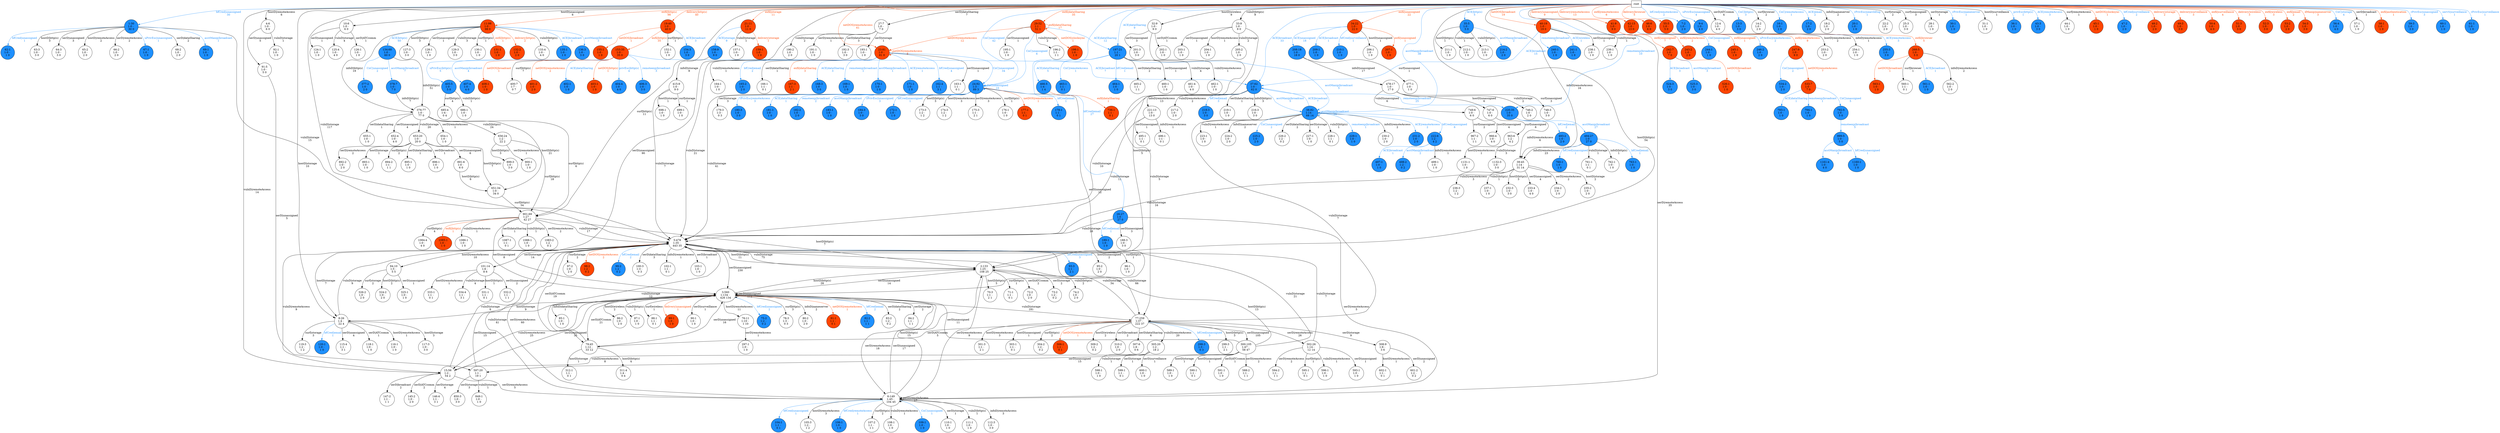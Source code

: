 digraph {
	0 [label="root" shape=box];
	1 [fillcolor=dodgerblue,style=filled,label="1:30
1:0 - 
30 0"];
	2 [fillcolor=white,style=filled,label="2:133
1:25 - 
108 25"];
	3 [fillcolor=white,style=filled,label="3:560
1:134 - 
426 134"];
	4 [fillcolor=white,style=filled,label="4:6
1:0 - 
6 0"];
	5 [fillcolor=white,style=filled,label="5:478
1:35 - 
443 35"];
	6 [fillcolor=white,style=filled,label="6:149
1:45 - 
104 45"];
	8 [fillcolor=white,style=filled,label="8:26
1:4 - 
22 4"];
	10 [fillcolor=white,style=filled,label="10:6
1:0 - 
6 0"];
	11 [fillcolor=orangered,style=filled,label="11:98
1:0 - 
98 0"];
	15 [fillcolor=white,style=filled,label="15:56
1:2 - 
54 2"];
	19 [fillcolor=orangered,style=filled,label="19:40
1:0 - 
40 0"];
	21 [fillcolor=orangered,style=filled,label="21:11
1:0 - 
11 0"];
	23 [fillcolor=orangered,style=filled,label="23:81
1:0 - 
81 0"];
	24 [fillcolor=dodgerblue,style=filled,label="24:92
1:3 - 
89 3"];
	26 [fillcolor=dodgerblue,style=filled,label="26:27
1:0 - 
27 0"];
	27 [fillcolor=white,style=filled,label="27:7
1:0 - 
7 0"];
	29 [fillcolor=orangered,style=filled,label="29:52
1:1 - 
51 1"];
	32 [fillcolor=white,style=filled,label="32:9
1:0 - 
9 0"];
	33 [fillcolor=white,style=filled,label="33:9
1:0 - 
9 0"];
	34 [fillcolor=orangered,style=filled,label="34:22
1:0 - 
22 0"];
	35 [fillcolor=dodgerblue,style=filled,label="35:5
1:0 - 
5 0"];
	37 [fillcolor=dodgerblue,style=filled,label="37:62
1:0 - 
62 0"];
	38 [fillcolor=dodgerblue,style=filled,label="38:82
1:14 - 
68 14"];
	39 [fillcolor=white,style=filled,label="39:45
1:14 - 
31 14"];
	40 [fillcolor=orangered,style=filled,label="40:19
1:0 - 
19 0"];
	41 [fillcolor=orangered,style=filled,label="41:9
1:0 - 
9 0"];
	42 [fillcolor=orangered,style=filled,label="42:13
1:0 - 
13 0"];
	46 [fillcolor=orangered,style=filled,label="46:6
1:0 - 
6 0"];
	55 [fillcolor=orangered,style=filled,label="55:5
1:0 - 
5 0"];
	76 [fillcolor=white,style=filled,label="76:11
1:10 - 
1 10"];
	77 [fillcolor=white,style=filled,label="77:259
1:37 - 
222 37"];
	79 [fillcolor=white,style=filled,label="79:45
1:12 - 
33 12"];
	91 [fillcolor=white,style=filled,label="91:5
1:0 - 
5 0"];
	94 [fillcolor=white,style=filled,label="94:10
1:5 - 
5 5"];
	101 [fillcolor=white,style=filled,label="101:14
1:6 - 
8 6"];
	134 [fillcolor=dodgerblue,style=filled,label="134:60
1:0 - 
60 0"];
	153 [fillcolor=orangered,style=filled,label="153:35
1:0 - 
35 0"];
	158 [fillcolor=dodgerblue,style=filled,label="158:9
1:0 - 
9 0"];
	197 [fillcolor=dodgerblue,style=filled,label="197:21
1:1 - 
20 1"];
	208 [fillcolor=dodgerblue,style=filled,label="208:18
1:0 - 
18 0"];
	220 [fillcolor=dodgerblue,style=filled,label="220:35
1:0 - 
35 0"];
	221 [fillcolor=white,style=filled,label="221:13
1:0 - 
13 0"];
	222 [fillcolor=dodgerblue,style=filled,label="222:6
1:2 - 
4 2"];
	242 [fillcolor=orangered,style=filled,label="242:7
1:0 - 
7 0"];
	247 [fillcolor=orangered,style=filled,label="247:9
1:0 - 
9 0"];
	268 [fillcolor=orangered,style=filled,label="268:5
1:0 - 
5 0"];
	300 [fillcolor=white,style=filled,label="300:105
1:47 - 
58 47"];
	302 [fillcolor=white,style=filled,label="302:26
1:14 - 
12 14"];
	305 [fillcolor=white,style=filled,label="305:20
1:2 - 
18 2"];
	307 [fillcolor=white,style=filled,label="307:6
1:6 - 
0 6"];
	308 [fillcolor=white,style=filled,label="308:9
1:6 - 
3 6"];
	376 [fillcolor=white,style=filled,label="376:77
1:0 - 
77 0"];
	378 [fillcolor=dodgerblue,style=filled,label="378:7
1:0 - 
7 0"];
	400 [fillcolor=white,style=filled,label="400:7
1:7 - 
0 7"];
	405 [fillcolor=dodgerblue,style=filled,label="405:5
1:0 - 
5 0"];
	415 [fillcolor=white,style=filled,label="415:9
1:0 - 
9 0"];
	466 [fillcolor=dodgerblue,style=filled,label="466:5
1:4 - 
1 4"];
	478 [fillcolor=white,style=filled,label="478:17
1:0 - 
17 0"];
	494 [fillcolor=dodgerblue,style=filled,label="494:27
1:0 - 
27 0"];
	533 [fillcolor=orangered,style=filled,label="533:7
1:0 - 
7 0"];
	597 [fillcolor=white,style=filled,label="597:20
1:1 - 
19 1"];
	651 [fillcolor=white,style=filled,label="651:34
1:0 - 
34 0"];
	653 [fillcolor=white,style=filled,label="653:20
1:0 - 
20 0"];
	656 [fillcolor=white,style=filled,label="656:24
1:2 - 
22 2"];
	747 [fillcolor=white,style=filled,label="747:6
1:0 - 
6 0"];
	749 [fillcolor=white,style=filled,label="749:6
1:0 - 
6 0"];
	792 [fillcolor=dodgerblue,style=filled,label="792:5
1:0 - 
5 0"];
	891 [fillcolor=white,style=filled,label="891:6
1:0 - 
6 0"];
	901 [fillcolor=white,style=filled,label="901:69
1:27 - 
42 27"];
	963 [fillcolor=white,style=filled,label="963:6
1:2 - 
4 2"];
	999 [fillcolor=dodgerblue,style=filled,label="999:5
1:0 - 
5 0"];
	7 [fillcolor=dodgerblue,style=filled,label="7:2
1:0 - 
2 0"];
	9 [fillcolor=dodgerblue,style=filled,label="9:4
1:0 - 
4 0"];
	12 [fillcolor=white,style=filled,label="12:4
1:0 - 
4 0"];
	13 [fillcolor=dodgerblue,style=filled,label="13:3
1:0 - 
3 0"];
	14 [fillcolor=white,style=filled,label="14:2
1:0 - 
2 0"];
	16 [fillcolor=dodgerblue,style=filled,label="16:1
1:0 - 
1 0"];
	17 [fillcolor=dodgerblue,style=filled,label="17:2
1:0 - 
2 0"];
	18 [fillcolor=white,style=filled,label="18:2
1:0 - 
2 0"];
	20 [fillcolor=dodgerblue,style=filled,label="20:1
1:0 - 
1 0"];
	22 [fillcolor=white,style=filled,label="22:2
1:0 - 
2 0"];
	25 [fillcolor=white,style=filled,label="25:3
1:0 - 
3 0"];
	28 [fillcolor=white,style=filled,label="28:1
1:0 - 
1 0"];
	30 [fillcolor=dodgerblue,style=filled,label="30:1
1:0 - 
1 0"];
	31 [fillcolor=white,style=filled,label="31:1
1:0 - 
1 0"];
	36 [fillcolor=dodgerblue,style=filled,label="36:1
1:0 - 
1 0"];
	43 [fillcolor=dodgerblue,style=filled,label="43:3
1:0 - 
3 0"];
	44 [fillcolor=white,style=filled,label="44:1
1:0 - 
1 0"];
	45 [fillcolor=orangered,style=filled,label="45:1
1:0 - 
1 0"];
	47 [fillcolor=dodgerblue,style=filled,label="47:2
1:0 - 
2 0"];
	48 [fillcolor=orangered,style=filled,label="48:2
1:0 - 
2 0"];
	49 [fillcolor=orangered,style=filled,label="49:3
1:0 - 
3 0"];
	50 [fillcolor=orangered,style=filled,label="50:4
1:0 - 
4 0"];
	51 [fillcolor=orangered,style=filled,label="51:3
1:0 - 
3 0"];
	52 [fillcolor=orangered,style=filled,label="52:3
1:0 - 
3 0"];
	53 [fillcolor=orangered,style=filled,label="53:2
1:0 - 
2 0"];
	54 [fillcolor=orangered,style=filled,label="54:3
1:0 - 
3 0"];
	56 [fillcolor=dodgerblue,style=filled,label="56:4
1:0 - 
4 0"];
	57 [fillcolor=white,style=filled,label="57:1
1:0 - 
1 0"];
	58 [fillcolor=orangered,style=filled,label="58:1
1:0 - 
1 0"];
	59 [fillcolor=dodgerblue,style=filled,label="59:3
1:0 - 
3 0"];
	60 [fillcolor=dodgerblue,style=filled,label="60:1
1:0 - 
1 0"];
	61 [fillcolor=dodgerblue,style=filled,label="61:1
1:0 - 
1 0"];
	62 [fillcolor=dodgerblue,style=filled,label="62:1
1:0 - 
1 0"];
	63 [fillcolor=white,style=filled,label="63:3
1:0 - 
3 0"];
	64 [fillcolor=white,style=filled,label="64:3
1:0 - 
3 0"];
	65 [fillcolor=white,style=filled,label="65:2
1:0 - 
2 0"];
	66 [fillcolor=white,style=filled,label="66:2
1:0 - 
2 0"];
	67 [fillcolor=dodgerblue,style=filled,label="67:1
1:0 - 
1 0"];
	68 [fillcolor=white,style=filled,label="68:2
1:0 - 
2 0"];
	69 [fillcolor=dodgerblue,style=filled,label="69:1
1:0 - 
1 0"];
	70 [fillcolor=white,style=filled,label="70:3
1:1 - 
2 1"];
	71 [fillcolor=white,style=filled,label="71:1
1:1 - 
0 1"];
	72 [fillcolor=white,style=filled,label="72:2
1:0 - 
2 0"];
	73 [fillcolor=white,style=filled,label="73:2
1:2 - 
0 2"];
	74 [fillcolor=white,style=filled,label="74:2
1:0 - 
2 0"];
	75 [fillcolor=dodgerblue,style=filled,label="75:2
1:2 - 
0 2"];
	78 [fillcolor=white,style=filled,label="78:3
1:3 - 
0 3"];
	80 [fillcolor=white,style=filled,label="80:2
1:0 - 
2 0"];
	81 [fillcolor=orangered,style=filled,label="81:1
1:1 - 
0 1"];
	82 [fillcolor=dodgerblue,style=filled,label="82:2
1:1 - 
1 1"];
	83 [fillcolor=white,style=filled,label="83:2
1:2 - 
0 2"];
	84 [fillcolor=white,style=filled,label="84:2
1:1 - 
1 1"];
	85 [fillcolor=white,style=filled,label="85:1
1:0 - 
1 0"];
	86 [fillcolor=white,style=filled,label="86:2
1:0 - 
2 0"];
	87 [fillcolor=white,style=filled,label="87:1
1:0 - 
1 0"];
	88 [fillcolor=white,style=filled,label="88:1
1:1 - 
0 1"];
	89 [fillcolor=orangered,style=filled,label="89:1
1:0 - 
1 0"];
	90 [fillcolor=white,style=filled,label="90:1
1:0 - 
1 0"];
	92 [fillcolor=white,style=filled,label="92:1
1:0 - 
1 0"];
	93 [fillcolor=dodgerblue,style=filled,label="93:3
1:1 - 
2 1"];
	95 [fillcolor=white,style=filled,label="95:2
1:0 - 
2 0"];
	96 [fillcolor=white,style=filled,label="96:1
1:0 - 
1 0"];
	97 [fillcolor=white,style=filled,label="97:2
1:0 - 
2 0"];
	98 [fillcolor=orangered,style=filled,label="98:2
1:2 - 
0 2"];
	99 [fillcolor=dodgerblue,style=filled,label="99:2
1:2 - 
0 2"];
	100 [fillcolor=white,style=filled,label="100:3
1:3 - 
0 3"];
	102 [fillcolor=white,style=filled,label="102:1
1:1 - 
0 1"];
	103 [fillcolor=white,style=filled,label="103:1
1:0 - 
1 0"];
	104 [fillcolor=dodgerblue,style=filled,label="104:1
1:1 - 
0 1"];
	105 [fillcolor=white,style=filled,label="105:3
1:2 - 
1 2"];
	106 [fillcolor=dodgerblue,style=filled,label="106:1
1:0 - 
1 0"];
	107 [fillcolor=white,style=filled,label="107:2
1:1 - 
1 1"];
	108 [fillcolor=white,style=filled,label="108:1
1:0 - 
1 0"];
	109 [fillcolor=dodgerblue,style=filled,label="109:1
1:0 - 
1 0"];
	110 [fillcolor=white,style=filled,label="110:1
1:0 - 
1 0"];
	111 [fillcolor=white,style=filled,label="111:1
1:0 - 
1 0"];
	112 [fillcolor=white,style=filled,label="112:3
1:0 - 
3 0"];
	115 [fillcolor=white,style=filled,label="115:4
1:1 - 
3 1"];
	116 [fillcolor=white,style=filled,label="116:1
1:0 - 
1 0"];
	117 [fillcolor=white,style=filled,label="117:3
1:0 - 
3 0"];
	118 [fillcolor=white,style=filled,label="118:1
1:0 - 
1 0"];
	119 [fillcolor=white,style=filled,label="119:3
1:2 - 
1 2"];
	120 [fillcolor=dodgerblue,style=filled,label="120:1
1:0 - 
1 0"];
	124 [fillcolor=white,style=filled,label="124:1
1:0 - 
1 0"];
	125 [fillcolor=white,style=filled,label="125:4
1:0 - 
4 0"];
	126 [fillcolor=white,style=filled,label="126:1
1:0 - 
1 0"];
	127 [fillcolor=white,style=filled,label="127:3
1:0 - 
3 0"];
	128 [fillcolor=white,style=filled,label="128:1
1:0 - 
1 0"];
	129 [fillcolor=white,style=filled,label="129:3
1:0 - 
3 0"];
	130 [fillcolor=white,style=filled,label="130:1
1:0 - 
1 0"];
	131 [fillcolor=orangered,style=filled,label="131:1
1:0 - 
1 0"];
	132 [fillcolor=orangered,style=filled,label="132:2
1:0 - 
2 0"];
	133 [fillcolor=white,style=filled,label="133:4
1:0 - 
4 0"];
	135 [fillcolor=dodgerblue,style=filled,label="135:1
1:0 - 
1 0"];
	136 [fillcolor=dodgerblue,style=filled,label="136:3
1:0 - 
3 0"];
	145 [fillcolor=white,style=filled,label="145:2
1:0 - 
2 0"];
	146 [fillcolor=white,style=filled,label="146:4
1:1 - 
3 1"];
	147 [fillcolor=white,style=filled,label="147:2
1:1 - 
1 1"];
	152 [fillcolor=white,style=filled,label="152:1
1:0 - 
1 0"];
	154 [fillcolor=dodgerblue,style=filled,label="154:3
1:0 - 
3 0"];
	155 [fillcolor=orangered,style=filled,label="155:1
1:0 - 
1 0"];
	157 [fillcolor=white,style=filled,label="157:1
1:0 - 
1 0"];
	159 [fillcolor=orangered,style=filled,label="159:1
1:0 - 
1 0"];
	162 [fillcolor=dodgerblue,style=filled,label="162:4
1:1 - 
3 1"];
	163 [fillcolor=white,style=filled,label="163:1
1:1 - 
0 1"];
	164 [fillcolor=white,style=filled,label="164:1
1:0 - 
1 0"];
	165 [fillcolor=dodgerblue,style=filled,label="165:2
1:0 - 
2 0"];
	166 [fillcolor=white,style=filled,label="166:1
1:1 - 
0 1"];
	167 [fillcolor=orangered,style=filled,label="167:3
1:1 - 
2 1"];
	168 [fillcolor=dodgerblue,style=filled,label="168:3
1:0 - 
3 0"];
	169 [fillcolor=dodgerblue,style=filled,label="169:1
1:0 - 
1 0"];
	170 [fillcolor=dodgerblue,style=filled,label="170:1
1:0 - 
1 0"];
	171 [fillcolor=dodgerblue,style=filled,label="171:1
1:0 - 
1 0"];
	172 [fillcolor=dodgerblue,style=filled,label="172:1
1:0 - 
1 0"];
	173 [fillcolor=white,style=filled,label="173:3
1:2 - 
1 2"];
	174 [fillcolor=white,style=filled,label="174:3
1:2 - 
1 2"];
	175 [fillcolor=white,style=filled,label="175:3
1:1 - 
2 1"];
	176 [fillcolor=white,style=filled,label="176:1
1:0 - 
1 0"];
	177 [fillcolor=orangered,style=filled,label="177:1
1:1 - 
0 1"];
	178 [fillcolor=dodgerblue,style=filled,label="178:1
1:1 - 
0 1"];
	179 [fillcolor=white,style=filled,label="179:3
1:3 - 
0 3"];
	180 [fillcolor=dodgerblue,style=filled,label="180:3
1:0 - 
3 0"];
	181 [fillcolor=dodgerblue,style=filled,label="181:1
1:0 - 
1 0"];
	182 [fillcolor=dodgerblue,style=filled,label="182:2
1:0 - 
2 0"];
	183 [fillcolor=dodgerblue,style=filled,label="183:1
1:0 - 
1 0"];
	184 [fillcolor=dodgerblue,style=filled,label="184:3
1:0 - 
3 0"];
	188 [fillcolor=white,style=filled,label="188:3
1:0 - 
3 0"];
	189 [fillcolor=dodgerblue,style=filled,label="189:1
1:0 - 
1 0"];
	190 [fillcolor=white,style=filled,label="190:2
1:0 - 
2 0"];
	191 [fillcolor=white,style=filled,label="191:1
1:0 - 
1 0"];
	192 [fillcolor=white,style=filled,label="192:3
1:0 - 
3 0"];
	193 [fillcolor=white,style=filled,label="193:1
1:0 - 
1 0"];
	195 [fillcolor=white,style=filled,label="195:1
1:0 - 
1 0"];
	196 [fillcolor=white,style=filled,label="196:2
1:1 - 
1 1"];
	198 [fillcolor=orangered,style=filled,label="198:1
1:0 - 
1 0"];
	201 [fillcolor=white,style=filled,label="201:3
1:0 - 
3 0"];
	202 [fillcolor=white,style=filled,label="202:1
1:0 - 
1 0"];
	203 [fillcolor=white,style=filled,label="203:1
1:0 - 
1 0"];
	204 [fillcolor=white,style=filled,label="204:1
1:0 - 
1 0"];
	205 [fillcolor=white,style=filled,label="205:2
1:0 - 
2 0"];
	206 [fillcolor=white,style=filled,label="206:1
1:0 - 
1 0"];
	207 [fillcolor=orangered,style=filled,label="207:1
1:0 - 
1 0"];
	209 [fillcolor=dodgerblue,style=filled,label="209:1
1:0 - 
1 0"];
	210 [fillcolor=dodgerblue,style=filled,label="210:1
1:0 - 
1 0"];
	211 [fillcolor=white,style=filled,label="211:1
1:0 - 
1 0"];
	212 [fillcolor=white,style=filled,label="212:1
1:0 - 
1 0"];
	213 [fillcolor=white,style=filled,label="213:1
1:0 - 
1 0"];
	214 [fillcolor=dodgerblue,style=filled,label="214:2
1:0 - 
2 0"];
	216 [fillcolor=white,style=filled,label="216:3
1:0 - 
3 0"];
	217 [fillcolor=white,style=filled,label="217:2
1:0 - 
2 0"];
	218 [fillcolor=dodgerblue,style=filled,label="218:3
1:0 - 
3 0"];
	219 [fillcolor=white,style=filled,label="219:1
1:0 - 
1 0"];
	223 [fillcolor=white,style=filled,label="223:1
1:0 - 
1 0"];
	224 [fillcolor=white,style=filled,label="224:2
1:0 - 
2 0"];
	225 [fillcolor=dodgerblue,style=filled,label="225:2
1:0 - 
2 0"];
	226 [fillcolor=white,style=filled,label="226:2
1:2 - 
0 2"];
	227 [fillcolor=white,style=filled,label="227:1
1:0 - 
1 0"];
	228 [fillcolor=white,style=filled,label="228:1
1:1 - 
0 1"];
	229 [fillcolor=dodgerblue,style=filled,label="229:1
1:0 - 
1 0"];
	230 [fillcolor=white,style=filled,label="230:2
1:0 - 
2 0"];
	231 [fillcolor=dodgerblue,style=filled,label="231:2
1:0 - 
2 0"];
	232 [fillcolor=white,style=filled,label="232:3
1:0 - 
3 0"];
	233 [fillcolor=white,style=filled,label="233:4
1:0 - 
4 0"];
	234 [fillcolor=white,style=filled,label="234:2
1:0 - 
2 0"];
	235 [fillcolor=white,style=filled,label="235:2
1:0 - 
2 0"];
	236 [fillcolor=white,style=filled,label="236:3
1:2 - 
1 2"];
	237 [fillcolor=white,style=filled,label="237:1
1:0 - 
1 0"];
	238 [fillcolor=white,style=filled,label="238:1
1:0 - 
1 0"];
	239 [fillcolor=white,style=filled,label="239:1
1:0 - 
1 0"];
	240 [fillcolor=dodgerblue,style=filled,label="240:1
1:0 - 
1 0"];
	241 [fillcolor=dodgerblue,style=filled,label="241:1
1:0 - 
1 0"];
	243 [fillcolor=orangered,style=filled,label="243:2
1:0 - 
2 0"];
	244 [fillcolor=dodgerblue,style=filled,label="244:1
1:0 - 
1 0"];
	245 [fillcolor=orangered,style=filled,label="245:1
1:0 - 
1 0"];
	246 [fillcolor=dodgerblue,style=filled,label="246:2
1:0 - 
2 0"];
	253 [fillcolor=white,style=filled,label="253:2
1:0 - 
2 0"];
	254 [fillcolor=white,style=filled,label="254:1
1:0 - 
1 0"];
	255 [fillcolor=dodgerblue,style=filled,label="255:3
1:0 - 
3 0"];
	297 [fillcolor=white,style=filled,label="297:1
1:0 - 
1 0"];
	298 [fillcolor=dodgerblue,style=filled,label="298:3
1:3 - 
0 3"];
	299 [fillcolor=white,style=filled,label="299:3
1:1 - 
2 1"];
	301 [fillcolor=white,style=filled,label="301:3
1:1 - 
2 1"];
	303 [fillcolor=white,style=filled,label="303:1
1:1 - 
0 1"];
	304 [fillcolor=white,style=filled,label="304:2
1:2 - 
0 2"];
	306 [fillcolor=orangered,style=filled,label="306:1
1:1 - 
0 1"];
	309 [fillcolor=white,style=filled,label="309:2
1:2 - 
0 2"];
	310 [fillcolor=white,style=filled,label="310:2
1:0 - 
2 0"];
	311 [fillcolor=white,style=filled,label="311:4
1:4 - 
0 4"];
	312 [fillcolor=white,style=filled,label="312:1
1:1 - 
0 1"];
	324 [fillcolor=white,style=filled,label="324:2
1:0 - 
2 0"];
	325 [fillcolor=white,style=filled,label="325:1
1:0 - 
1 0"];
	326 [fillcolor=white,style=filled,label="326:2
1:0 - 
2 0"];
	331 [fillcolor=white,style=filled,label="331:1
1:1 - 
0 1"];
	332 [fillcolor=white,style=filled,label="332:2
1:1 - 
1 1"];
	333 [fillcolor=white,style=filled,label="333:1
1:1 - 
0 1"];
	334 [fillcolor=white,style=filled,label="334:4
1:1 - 
3 1"];
	377 [fillcolor=dodgerblue,style=filled,label="377:2
1:0 - 
2 0"];
	401 [fillcolor=orangered,style=filled,label="401:2
1:0 - 
2 0"];
	402 [fillcolor=dodgerblue,style=filled,label="402:1
1:0 - 
1 0"];
	403 [fillcolor=orangered,style=filled,label="403:1
1:0 - 
1 0"];
	404 [fillcolor=dodgerblue,style=filled,label="404:4
1:0 - 
4 0"];
	406 [fillcolor=dodgerblue,style=filled,label="406:3
1:0 - 
3 0"];
	407 [fillcolor=dodgerblue,style=filled,label="407:4
1:0 - 
4 0"];
	408 [fillcolor=orangered,style=filled,label="408:1
1:0 - 
1 0"];
	460 [fillcolor=white,style=filled,label="460:1
1:0 - 
1 0"];
	461 [fillcolor=white,style=filled,label="461:4
1:0 - 
4 0"];
	462 [fillcolor=white,style=filled,label="462:1
1:0 - 
1 0"];
	463 [fillcolor=dodgerblue,style=filled,label="463:1
1:1 - 
0 1"];
	464 [fillcolor=dodgerblue,style=filled,label="464:1
1:0 - 
1 0"];
	465 [fillcolor=white,style=filled,label="465:2
1:1 - 
1 1"];
	477 [fillcolor=white,style=filled,label="477:1
1:0 - 
1 0"];
	493 [fillcolor=dodgerblue,style=filled,label="493:2
1:0 - 
2 0"];
	495 [fillcolor=white,style=filled,label="495:1
1:1 - 
0 1"];
	496 [fillcolor=white,style=filled,label="496:1
1:1 - 
0 1"];
	497 [fillcolor=dodgerblue,style=filled,label="497:1
1:0 - 
1 0"];
	498 [fillcolor=dodgerblue,style=filled,label="498:2
1:2 - 
0 2"];
	499 [fillcolor=white,style=filled,label="499:1
1:0 - 
1 0"];
	524 [fillcolor=dodgerblue,style=filled,label="524:3
1:0 - 
3 0"];
	525 [fillcolor=dodgerblue,style=filled,label="525:3
1:0 - 
3 0"];
	526 [fillcolor=orangered,style=filled,label="526:1
1:0 - 
1 0"];
	534 [fillcolor=dodgerblue,style=filled,label="534:2
1:0 - 
2 0"];
	560 [fillcolor=white,style=filled,label="560:1
1:1 - 
0 1"];
	561 [fillcolor=dodgerblue,style=filled,label="561:1
1:0 - 
1 0"];
	562 [fillcolor=white,style=filled,label="562:2
1:0 - 
2 0"];
	563 [fillcolor=orangered,style=filled,label="563:1
1:0 - 
1 0"];
	588 [fillcolor=white,style=filled,label="588:2
1:1 - 
1 1"];
	589 [fillcolor=white,style=filled,label="589:1
1:0 - 
1 0"];
	590 [fillcolor=white,style=filled,label="590:1
1:1 - 
0 1"];
	591 [fillcolor=white,style=filled,label="591:1
1:0 - 
1 0"];
	593 [fillcolor=white,style=filled,label="593:1
1:0 - 
1 0"];
	594 [fillcolor=white,style=filled,label="594:2
1:1 - 
1 1"];
	595 [fillcolor=white,style=filled,label="595:1
1:1 - 
0 1"];
	596 [fillcolor=white,style=filled,label="596:1
1:0 - 
1 0"];
	598 [fillcolor=white,style=filled,label="598:1
1:0 - 
1 0"];
	599 [fillcolor=white,style=filled,label="599:1
1:1 - 
0 1"];
	600 [fillcolor=white,style=filled,label="600:1
1:0 - 
1 0"];
	601 [fillcolor=white,style=filled,label="601:2
1:2 - 
0 2"];
	602 [fillcolor=white,style=filled,label="602:1
1:1 - 
0 1"];
	652 [fillcolor=white,style=filled,label="652:4
1:0 - 
4 0"];
	654 [fillcolor=white,style=filled,label="654:1
1:0 - 
1 0"];
	655 [fillcolor=white,style=filled,label="655:1
1:0 - 
1 0"];
	685 [fillcolor=white,style=filled,label="685:4
1:4 - 
0 4"];
	686 [fillcolor=white,style=filled,label="686:1
1:0 - 
1 0"];
	698 [fillcolor=white,style=filled,label="698:1
1:0 - 
1 0"];
	699 [fillcolor=white,style=filled,label="699:1
1:0 - 
1 0"];
	736 [fillcolor=orangered,style=filled,label="736:1
1:1 - 
0 1"];
	746 [fillcolor=white,style=filled,label="746:2
1:0 - 
2 0"];
	748 [fillcolor=white,style=filled,label="748:3
1:0 - 
3 0"];
	760 [fillcolor=dodgerblue,style=filled,label="760:1
1:0 - 
1 0"];
	761 [fillcolor=white,style=filled,label="761:1
1:1 - 
0 1"];
	762 [fillcolor=white,style=filled,label="762:1
1:0 - 
1 0"];
	763 [fillcolor=dodgerblue,style=filled,label="763:1
1:0 - 
1 0"];
	793 [fillcolor=dodgerblue,style=filled,label="793:1
1:0 - 
1 0"];
	794 [fillcolor=dodgerblue,style=filled,label="794:1
1:0 - 
1 0"];
	849 [fillcolor=white,style=filled,label="849:1
1:0 - 
1 0"];
	850 [fillcolor=white,style=filled,label="850:3
1:0 - 
3 0"];
	892 [fillcolor=white,style=filled,label="892:2
1:0 - 
2 0"];
	893 [fillcolor=white,style=filled,label="893:1
1:0 - 
1 0"];
	894 [fillcolor=white,style=filled,label="894:2
1:1 - 
1 1"];
	895 [fillcolor=white,style=filled,label="895:1
1:0 - 
1 0"];
	896 [fillcolor=white,style=filled,label="896:1
1:0 - 
1 0"];
	899 [fillcolor=white,style=filled,label="899:3
1:0 - 
3 0"];
	900 [fillcolor=white,style=filled,label="900:1
1:0 - 
1 0"];
	966 [fillcolor=white,style=filled,label="966:4
1:0 - 
4 0"];
	967 [fillcolor=white,style=filled,label="967:2
1:1 - 
1 1"];
	1083 [fillcolor=white,style=filled,label="1083:2
1:2 - 
0 2"];
	1084 [fillcolor=white,style=filled,label="1084:4
1:0 - 
4 0"];
	1085 [fillcolor=orangered,style=filled,label="1085:1
1:0 - 
1 0"];
	1086 [fillcolor=white,style=filled,label="1086:1
1:0 - 
1 0"];
	1087 [fillcolor=white,style=filled,label="1087:1
1:1 - 
0 1"];
	1088 [fillcolor=white,style=filled,label="1088:1
1:0 - 
1 0"];
	1131 [fillcolor=white,style=filled,label="1131:1
1:0 - 
1 0"];
	1132 [fillcolor=white,style=filled,label="1132:3
1:0 - 
3 0"];
	1160 [fillcolor=dodgerblue,style=filled,label="1160:1
1:0 - 
1 0"];
	1161 [fillcolor=dodgerblue,style=filled,label="1161:4
1:0 - 
4 0"];
	0 -> 1 [color=dodgerblue,fontcolor=dodgerblue,label="bfCred|unassigned
30"];
	0 -> 2 [color=black,fontcolor=black,label="hostD|http(s)
54"];
	0 -> 3 [color=black,fontcolor=black,label="serD|unassigned
90"];
	0 -> 4 [color=black,fontcolor=black,label="hostD|remoteAccess
6"];
	0 -> 5 [color=black,fontcolor=black,label="vulnD|storage
117"];
	0 -> 6 [color=black,fontcolor=black,label="serD|remoteAccess
35"];
	0 -> 7 [color=dodgerblue,fontcolor=dodgerblue,label="bfCred|remoteAccess
2"];
	0 -> 8 [color=black,fontcolor=black,label="hostD|storage
10"];
	0 -> 9 [color=dodgerblue,fontcolor=dodgerblue,label="uPrivEsc|unassigned
4"];
	0 -> 10 [color=black,fontcolor=black,label="hostD|unassigned
6"];
	0 -> 901 [color=black,fontcolor=black,label="surf|http(s)
11"];
	0 -> 11 [color=orangered,fontcolor=orangered,label="exfil|http(s)
98"];
	0 -> 12 [color=black,fontcolor=black,label="serD|ATCcomm
4"];
	0 -> 13 [color=dodgerblue,fontcolor=dodgerblue,label="CnC|http(s)
3"];
	0 -> 14 [color=black,fontcolor=black,label="surf|browser
2"];
	0 -> 15 [color=black,fontcolor=black,label="vulnD|remoteAccess
14"];
	0 -> 16 [color=dodgerblue,fontcolor=dodgerblue,label="CnC|remoteAccess
1"];
	0 -> 17 [color=dodgerblue,fontcolor=dodgerblue,label="ACE|email
2"];
	0 -> 18 [color=black,fontcolor=black,label="infoD|nameserver
2"];
	0 -> 19 [color=orangered,fontcolor=orangered,label="delivery|http(s)
40"];
	0 -> 20 [color=dodgerblue,fontcolor=dodgerblue,label="rPrivEsc|searchEng
1"];
	0 -> 21 [color=orangered,fontcolor=orangered,label="exfil|storage
11"];
	0 -> 22 [color=black,fontcolor=black,label="surf|storage
2"];
	0 -> 23 [color=orangered,fontcolor=orangered,label="netDOS|remoteAccess
61"];
	0 -> 24 [color=dodgerblue,fontcolor=dodgerblue,label="CnC|unassigned
42"];
	0 -> 25 [color=black,fontcolor=black,label="surf|unassigned
3"];
	0 -> 26 [color=dodgerblue,fontcolor=dodgerblue,label="bfCred|email
27"];
	0 -> 27 [color=black,fontcolor=black,label="serD|dataSharing
7"];
	0 -> 28 [color=black,fontcolor=black,label="serD|storage
1"];
	0 -> 29 [color=orangered,fontcolor=orangered,label="exfil|dataSharing
35"];
	0 -> 30 [color=dodgerblue,fontcolor=dodgerblue,label="rPrivEsc|nameserver
1"];
	0 -> 197 [color=dodgerblue,fontcolor=dodgerblue,label="ACE|dataSharing
9"];
	0 -> 31 [color=black,fontcolor=black,label="hostD|surveillance
1"];
	0 -> 32 [color=black,fontcolor=black,label="hostD|wireless
9"];
	0 -> 33 [color=black,fontcolor=black,label="vulnD|http(s)
9"];
	0 -> 34 [color=orangered,fontcolor=orangered,label="exfil|unassigned
22"];
	0 -> 35 [color=dodgerblue,fontcolor=dodgerblue,label="ACE|http(s)
5"];
	0 -> 36 [color=dodgerblue,fontcolor=dodgerblue,label="privEsc|http(s)
1"];
	0 -> 37 [color=dodgerblue,fontcolor=dodgerblue,label="ACE|broadcast
33"];
	0 -> 220 [color=dodgerblue,fontcolor=dodgerblue,label="remoteexp|broadcast
10"];
	0 -> 38 [color=dodgerblue,fontcolor=dodgerblue,label="acctManip|broadcast
38"];
	0 -> 39 [color=black,fontcolor=black,label="infoD|remoteAccess
16"];
	0 -> 40 [color=orangered,fontcolor=orangered,label="netDOS|broadcast
19"];
	0 -> 41 [color=orangered,fontcolor=orangered,label="delivery|unassigned
9"];
	0 -> 42 [color=orangered,fontcolor=orangered,label="delivery|remoteAccess
13"];
	0 -> 43 [color=dodgerblue,fontcolor=dodgerblue,label="ACE|remoteAccess
3"];
	0 -> 44 [color=black,fontcolor=black,label="surf|remoteAccess
1"];
	0 -> 45 [color=orangered,fontcolor=orangered,label="netDOS|clocksync
1"];
	0 -> 46 [color=orangered,fontcolor=orangered,label="exfil|remoteAccess
6"];
	0 -> 47 [color=dodgerblue,fontcolor=dodgerblue,label="bfCred|surveillance
2"];
	0 -> 48 [color=orangered,fontcolor=orangered,label="delivery|storage
2"];
	0 -> 49 [color=orangered,fontcolor=orangered,label="delivery|surveillance
3"];
	0 -> 50 [color=orangered,fontcolor=orangered,label="exfil|surveillance
4"];
	0 -> 51 [color=orangered,fontcolor=orangered,label="delivery|wireless
3"];
	0 -> 52 [color=orangered,fontcolor=orangered,label="exfil|wireless
3"];
	0 -> 53 [color=orangered,fontcolor=orangered,label="exfil|email
2"];
	0 -> 54 [color=orangered,fontcolor=orangered,label="dManip|nameserver
3"];
	0 -> 55 [color=orangered,fontcolor=orangered,label="delivery|browser
5"];
	0 -> 56 [color=dodgerblue,fontcolor=dodgerblue,label="CnC|storage
4"];
	0 -> 57 [color=black,fontcolor=black,label="serD|broadcast
1"];
	0 -> 58 [color=orangered,fontcolor=orangered,label="exfil|authentication
1"];
	0 -> 59 [color=dodgerblue,fontcolor=dodgerblue,label="rPrivEsc|unassigned
3"];
	0 -> 60 [color=dodgerblue,fontcolor=dodgerblue,label="servS|surveillance
1"];
	0 -> 61 [color=dodgerblue,fontcolor=dodgerblue,label="rPrivEsc|surveillance
1"];
	1 -> 62 [color=dodgerblue,fontcolor=dodgerblue,label="bfCred|unassigned
1"];
	1 -> 63 [color=black,fontcolor=black,label="hostD|http(s)
3"];
	1 -> 64 [color=black,fontcolor=black,label="serD|unassigned
3"];
	1 -> 65 [color=black,fontcolor=black,label="hostD|remoteAccess
2"];
	1 -> 5 [color=black,fontcolor=black,label="vulnD|storage
15"];
	1 -> 66 [color=black,fontcolor=black,label="serD|remoteAccess
2"];
	1 -> 67 [color=dodgerblue,fontcolor=dodgerblue,label="uPrivEsc|unassigned
1"];
	1 -> 68 [color=black,fontcolor=black,label="serD|dataSharing
2"];
	1 -> 69 [color=dodgerblue,fontcolor=dodgerblue,label="acctManip|broadcast
1"];
	2 -> 70 [color=black,fontcolor=black,label="hostD|http(s)
3"];
	2 -> 3 [color=black,fontcolor=black,label="serD|unassigned
14"];
	2 -> 5 [color=black,fontcolor=black,label="vulnD|storage
75"];
	2 -> 6 [color=black,fontcolor=black,label="serD|remoteAccess
9"];
	2 -> 71 [color=black,fontcolor=black,label="surf|http(s)
1"];
	2 -> 72 [color=black,fontcolor=black,label="serD|ATCcomm
2"];
	2 -> 73 [color=black,fontcolor=black,label="serD|storage
2"];
	2 -> 74 [color=black,fontcolor=black,label="vulnD|http(s)
2"];
	3 -> 75 [color=dodgerblue,fontcolor=dodgerblue,label="bfCred|unassigned
2"];
	3 -> 2 [color=black,fontcolor=black,label="hostD|http(s)
28"];
	3 -> 3 [color=black,fontcolor=black,label="serD|unassigned
112"];
	3 -> 76 [color=black,fontcolor=black,label="hostD|remoteAccess
11"];
	3 -> 77 [color=black,fontcolor=black,label="vulnD|storage
181"];
	3 -> 6 [color=black,fontcolor=black,label="serD|remoteAccess
18"];
	3 -> 8 [color=black,fontcolor=black,label="hostD|storage
9"];
	3 -> 78 [color=black,fontcolor=black,label="surf|http(s)
3"];
	3 -> 79 [color=black,fontcolor=black,label="serD|ATCcomm
21"];
	3 -> 15 [color=black,fontcolor=black,label="vulnD|remoteAccess
25"];
	3 -> 80 [color=black,fontcolor=black,label="infoD|nameserver
2"];
	3 -> 81 [color=orangered,fontcolor=orangered,label="netDOS|remoteAccess
1"];
	3 -> 82 [color=dodgerblue,fontcolor=dodgerblue,label="bfCred|email
2"];
	3 -> 83 [color=black,fontcolor=black,label="serD|dataSharing
2"];
	3 -> 84 [color=black,fontcolor=black,label="serD|storage
2"];
	3 -> 85 [color=black,fontcolor=black,label="infoD|dataSharing
1"];
	3 -> 86 [color=black,fontcolor=black,label="hostD|wireless
2"];
	3 -> 87 [color=black,fontcolor=black,label="vulnD|http(s)
1"];
	3 -> 88 [color=black,fontcolor=black,label="surf|wireless
1"];
	3 -> 89 [color=orangered,fontcolor=orangered,label="delivery|unassigned
1"];
	3 -> 90 [color=black,fontcolor=black,label="serD|surveillance
1"];
	4 -> 91 [color=black,fontcolor=black,label="serD|unassigned
5"];
	4 -> 92 [color=black,fontcolor=black,label="vulnD|storage
1"];
	5 -> 93 [color=dodgerblue,fontcolor=dodgerblue,label="bfCred|unassigned
3"];
	5 -> 2 [color=black,fontcolor=black,label="hostD|http(s)
11"];
	5 -> 3 [color=black,fontcolor=black,label="serD|unassigned
230"];
	5 -> 94 [color=black,fontcolor=black,label="hostD|remoteAccess
10"];
	5 -> 77 [color=black,fontcolor=black,label="vulnD|storage
66"];
	5 -> 6 [color=black,fontcolor=black,label="serD|remoteAccess
60"];
	5 -> 8 [color=black,fontcolor=black,label="hostD|storage
7"];
	5 -> 95 [color=black,fontcolor=black,label="hostD|unassigned
2"];
	5 -> 96 [color=black,fontcolor=black,label="surf|http(s)
1"];
	5 -> 79 [color=black,fontcolor=black,label="serD|ATCcomm
19"];
	5 -> 15 [color=black,fontcolor=black,label="vulnD|remoteAccess
9"];
	5 -> 97 [color=black,fontcolor=black,label="surf|storage
2"];
	5 -> 98 [color=orangered,fontcolor=orangered,label="netDOS|remoteAccess
2"];
	5 -> 99 [color=dodgerblue,fontcolor=dodgerblue,label="bfCred|email
2"];
	5 -> 100 [color=black,fontcolor=black,label="serD|dataSharing
3"];
	5 -> 101 [color=black,fontcolor=black,label="serD|storage
14"];
	5 -> 102 [color=black,fontcolor=black,label="infoD|remoteAccess
1"];
	5 -> 103 [color=black,fontcolor=black,label="serD|broadcast
1"];
	6 -> 104 [color=dodgerblue,fontcolor=dodgerblue,label="bfCred|unassigned
1"];
	6 -> 2 [color=black,fontcolor=black,label="hostD|http(s)
15"];
	6 -> 3 [color=black,fontcolor=black,label="serD|unassigned
17"];
	6 -> 105 [color=black,fontcolor=black,label="hostD|remoteAccess
3"];
	6 -> 5 [color=black,fontcolor=black,label="vulnD|storage
41"];
	6 -> 6 [color=black,fontcolor=black,label="serD|remoteAccess
17"];
	6 -> 106 [color=dodgerblue,fontcolor=dodgerblue,label="bfCred|remoteAccess
1"];
	6 -> 107 [color=black,fontcolor=black,label="surf|http(s)
2"];
	6 -> 108 [color=black,fontcolor=black,label="vulnD|remoteAccess
1"];
	6 -> 109 [color=dodgerblue,fontcolor=dodgerblue,label="CnC|unassigned
1"];
	6 -> 110 [color=black,fontcolor=black,label="serD|storage
1"];
	6 -> 111 [color=black,fontcolor=black,label="vulnD|http(s)
1"];
	6 -> 112 [color=black,fontcolor=black,label="infoD|remoteAccess
3"];
	8 -> 115 [color=black,fontcolor=black,label="serD|unassigned
4"];
	8 -> 116 [color=black,fontcolor=black,label="hostD|remoteAccess
1"];
	8 -> 5 [color=black,fontcolor=black,label="vulnD|storage
9"];
	8 -> 117 [color=black,fontcolor=black,label="hostD|storage
3"];
	8 -> 118 [color=black,fontcolor=black,label="serD|ATCcomm
1"];
	8 -> 119 [color=black,fontcolor=black,label="surf|storage
3"];
	8 -> 120 [color=dodgerblue,fontcolor=dodgerblue,label="bfCred|email
1"];
	10 -> 124 [color=black,fontcolor=black,label="serD|unassigned
1"];
	10 -> 125 [color=black,fontcolor=black,label="vulnD|storage
4"];
	10 -> 126 [color=black,fontcolor=black,label="serD|ATCcomm
1"];
	11 -> 127 [color=black,fontcolor=black,label="hostD|http(s)
3"];
	11 -> 128 [color=black,fontcolor=black,label="serD|unassigned
1"];
	11 -> 129 [color=black,fontcolor=black,label="vulnD|storage
3"];
	11 -> 130 [color=black,fontcolor=black,label="surf|http(s)
1"];
	11 -> 131 [color=orangered,fontcolor=orangered,label="exfil|http(s)
1"];
	11 -> 376 [color=black,fontcolor=black,label="infoD|http(s)
19"];
	11 -> 132 [color=orangered,fontcolor=orangered,label="delivery|http(s)
2"];
	11 -> 133 [color=black,fontcolor=black,label="vulnD|http(s)
4"];
	11 -> 134 [color=dodgerblue,fontcolor=dodgerblue,label="ACE|http(s)
60"];
	11 -> 135 [color=dodgerblue,fontcolor=dodgerblue,label="ACE|broadcast
1"];
	11 -> 136 [color=dodgerblue,fontcolor=dodgerblue,label="acctManip|broadcast
3"];
	15 -> 3 [color=black,fontcolor=black,label="serD|unassigned
35"];
	15 -> 5 [color=black,fontcolor=black,label="vulnD|storage
6"];
	15 -> 6 [color=black,fontcolor=black,label="serD|remoteAccess
5"];
	15 -> 145 [color=black,fontcolor=black,label="serD|ATCcomm
2"];
	15 -> 146 [color=black,fontcolor=black,label="serD|storage
4"];
	15 -> 147 [color=black,fontcolor=black,label="serD|broadcast
2"];
	19 -> 152 [color=black,fontcolor=black,label="surf|http(s)
1"];
	19 -> 153 [color=orangered,fontcolor=orangered,label="exfil|http(s)
35"];
	19 -> 154 [color=dodgerblue,fontcolor=dodgerblue,label="ACE|broadcast
3"];
	19 -> 155 [color=orangered,fontcolor=orangered,label="netDOS|broadcast
1"];
	21 -> 157 [color=black,fontcolor=black,label="vulnD|storage
1"];
	21 -> 158 [color=dodgerblue,fontcolor=dodgerblue,label="ACE|storage
9"];
	21 -> 159 [color=orangered,fontcolor=orangered,label="delivery|storage
1"];
	23 -> 162 [color=dodgerblue,fontcolor=dodgerblue,label="bfCred|unassigned
4"];
	23 -> 163 [color=black,fontcolor=black,label="serD|unassigned
1"];
	23 -> 5 [color=black,fontcolor=black,label="vulnD|storage
21"];
	23 -> 164 [color=black,fontcolor=black,label="vulnD|remoteAccess
1"];
	23 -> 23 [color=orangered,fontcolor=orangered,label="netDOS|remoteAccess
8"];
	23 -> 24 [color=dodgerblue,fontcolor=dodgerblue,label="CnC|unassigned
34"];
	23 -> 165 [color=dodgerblue,fontcolor=dodgerblue,label="bfCred|email
2"];
	23 -> 166 [color=black,fontcolor=black,label="serD|dataSharing
1"];
	23 -> 167 [color=orangered,fontcolor=orangered,label="exfil|dataSharing
3"];
	23 -> 168 [color=dodgerblue,fontcolor=dodgerblue,label="ACE|dataSharing
3"];
	23 -> 169 [color=dodgerblue,fontcolor=dodgerblue,label="remoteexp|broadcast
1"];
	23 -> 170 [color=dodgerblue,fontcolor=dodgerblue,label="acctManip|broadcast
1"];
	23 -> 171 [color=dodgerblue,fontcolor=dodgerblue,label="ACE|remoteAccess
1"];
	24 -> 172 [color=dodgerblue,fontcolor=dodgerblue,label="bfCred|unassigned
1"];
	24 -> 173 [color=black,fontcolor=black,label="hostD|http(s)
3"];
	24 -> 3 [color=black,fontcolor=black,label="serD|unassigned
12"];
	24 -> 174 [color=black,fontcolor=black,label="hostD|remoteAccess
3"];
	24 -> 5 [color=black,fontcolor=black,label="vulnD|storage
41"];
	24 -> 175 [color=black,fontcolor=black,label="serD|remoteAccess
3"];
	24 -> 176 [color=black,fontcolor=black,label="surf|http(s)
1"];
	24 -> 177 [color=orangered,fontcolor=orangered,label="netDOS|remoteAccess
1"];
	24 -> 24 [color=dodgerblue,fontcolor=dodgerblue,label="CnC|unassigned
10"];
	24 -> 178 [color=dodgerblue,fontcolor=dodgerblue,label="bfCred|email
1"];
	24 -> 179 [color=black,fontcolor=black,label="serD|storage
3"];
	24 -> 180 [color=dodgerblue,fontcolor=dodgerblue,label="rPrivEsc|remoteAccess
3"];
	24 -> 181 [color=dodgerblue,fontcolor=dodgerblue,label="ACE|dataSharing
1"];
	24 -> 182 [color=dodgerblue,fontcolor=dodgerblue,label="remoteexp|broadcast
2"];
	24 -> 183 [color=dodgerblue,fontcolor=dodgerblue,label="acctManip|broadcast
1"];
	24 -> 184 [color=dodgerblue,fontcolor=dodgerblue,label="rPrivEsc|unassigned
3"];
	26 -> 188 [color=black,fontcolor=black,label="serD|unassigned
3"];
	26 -> 5 [color=black,fontcolor=black,label="vulnD|storage
18"];
	26 -> 6 [color=black,fontcolor=black,label="serD|remoteAccess
5"];
	26 -> 189 [color=dodgerblue,fontcolor=dodgerblue,label="bfCred|email
1"];
	27 -> 190 [color=black,fontcolor=black,label="vulnD|storage
2"];
	27 -> 191 [color=black,fontcolor=black,label="serD|remoteAccess
1"];
	27 -> 192 [color=black,fontcolor=black,label="serD|dataSharing
3"];
	27 -> 193 [color=black,fontcolor=black,label="serD|storage
1"];
	29 -> 195 [color=black,fontcolor=black,label="serD|unassigned
1"];
	29 -> 196 [color=black,fontcolor=black,label="vulnD|storage
2"];
	29 -> 23 [color=orangered,fontcolor=orangered,label="netDOS|remoteAccess
12"];
	29 -> 24 [color=dodgerblue,fontcolor=dodgerblue,label="CnC|unassigned
6"];
	29 -> 29 [color=orangered,fontcolor=orangered,label="exfil|dataSharing
17"];
	29 -> 197 [color=dodgerblue,fontcolor=dodgerblue,label="ACE|dataSharing
12"];
	29 -> 198 [color=orangered,fontcolor=orangered,label="netDOS|clocksync
1"];
	32 -> 201 [color=black,fontcolor=black,label="serD|unassigned
3"];
	32 -> 77 [color=black,fontcolor=black,label="vulnD|storage
5"];
	32 -> 202 [color=black,fontcolor=black,label="serD|ATCcomm
1"];
	33 -> 2 [color=black,fontcolor=black,label="hostD|http(s)
5"];
	33 -> 203 [color=black,fontcolor=black,label="serD|unassigned
1"];
	33 -> 204 [color=black,fontcolor=black,label="hostD|remoteAccess
1"];
	33 -> 205 [color=black,fontcolor=black,label="vulnD|storage
2"];
	34 -> 206 [color=black,fontcolor=black,label="hostD|unassigned
1"];
	34 -> 207 [color=orangered,fontcolor=orangered,label="exfil|unassigned
1"];
	34 -> 208 [color=dodgerblue,fontcolor=dodgerblue,label="ACE|unassigned
18"];
	34 -> 209 [color=dodgerblue,fontcolor=dodgerblue,label="ACE|broadcast
1"];
	34 -> 210 [color=dodgerblue,fontcolor=dodgerblue,label="bfCred|surveillance
1"];
	35 -> 211 [color=black,fontcolor=black,label="hostD|http(s)
1"];
	35 -> 212 [color=black,fontcolor=black,label="vulnD|storage
1"];
	35 -> 213 [color=black,fontcolor=black,label="vulnD|http(s)
1"];
	35 -> 214 [color=dodgerblue,fontcolor=dodgerblue,label="acctManip|broadcast
2"];
	37 -> 5 [color=black,fontcolor=black,label="vulnD|storage
10"];
	37 -> 216 [color=black,fontcolor=black,label="infoD|http(s)
3"];
	37 -> 217 [color=black,fontcolor=black,label="vulnD|remoteAccess
2"];
	37 -> 218 [color=dodgerblue,fontcolor=dodgerblue,label="bfCred|email
3"];
	37 -> 219 [color=black,fontcolor=black,label="serD|dataSharing
1"];
	37 -> 220 [color=dodgerblue,fontcolor=dodgerblue,label="remoteexp|broadcast
25"];
	37 -> 38 [color=dodgerblue,fontcolor=dodgerblue,label="acctManip|broadcast
5"];
	37 -> 221 [color=black,fontcolor=black,label="infoD|remoteAccess
13"];
	38 -> 222 [color=dodgerblue,fontcolor=dodgerblue,label="bfCred|unassigned
6"];
	38 -> 77 [color=black,fontcolor=black,label="vulnD|storage
7"];
	38 -> 223 [color=black,fontcolor=black,label="vulnD|remoteAccess
1"];
	38 -> 224 [color=black,fontcolor=black,label="infoD|nameserver
2"];
	38 -> 225 [color=dodgerblue,fontcolor=dodgerblue,label="CnC|unassigned
2"];
	38 -> 226 [color=black,fontcolor=black,label="serD|dataSharing
2"];
	38 -> 227 [color=black,fontcolor=black,label="serD|storage
1"];
	38 -> 228 [color=black,fontcolor=black,label="vulnD|http(s)
1"];
	38 -> 37 [color=dodgerblue,fontcolor=dodgerblue,label="ACE|broadcast
7"];
	38 -> 229 [color=dodgerblue,fontcolor=dodgerblue,label="remoteexp|broadcast
1"];
	38 -> 38 [color=dodgerblue,fontcolor=dodgerblue,label="acctManip|broadcast
34"];
	38 -> 230 [color=black,fontcolor=black,label="infoD|remoteAccess
2"];
	38 -> 231 [color=dodgerblue,fontcolor=dodgerblue,label="ACE|remoteAccess
2"];
	39 -> 232 [color=black,fontcolor=black,label="hostD|http(s)
3"];
	39 -> 233 [color=black,fontcolor=black,label="serD|unassigned
4"];
	39 -> 5 [color=black,fontcolor=black,label="vulnD|storage
16"];
	39 -> 234 [color=black,fontcolor=black,label="serD|remoteAccess
2"];
	39 -> 235 [color=black,fontcolor=black,label="hostD|storage
2"];
	39 -> 236 [color=black,fontcolor=black,label="vulnD|remoteAccess
3"];
	39 -> 237 [color=black,fontcolor=black,label="vulnD|http(s)
1"];
	40 -> 238 [color=black,fontcolor=black,label="serD|unassigned
1"];
	40 -> 239 [color=black,fontcolor=black,label="vulnD|storage
1"];
	40 -> 37 [color=dodgerblue,fontcolor=dodgerblue,label="ACE|broadcast
15"];
	40 -> 240 [color=dodgerblue,fontcolor=dodgerblue,label="remoteexp|broadcast
1"];
	40 -> 241 [color=dodgerblue,fontcolor=dodgerblue,label="ACE|wireless
1"];
	41 -> 242 [color=orangered,fontcolor=orangered,label="exfil|unassigned
7"];
	41 -> 243 [color=orangered,fontcolor=orangered,label="exfil|remoteAccess
2"];
	42 -> 244 [color=dodgerblue,fontcolor=dodgerblue,label="CnC|unassigned
1"];
	42 -> 245 [color=orangered,fontcolor=orangered,label="exfil|unassigned
1"];
	42 -> 246 [color=dodgerblue,fontcolor=dodgerblue,label="uPrivEsc|remoteAccess
2"];
	42 -> 247 [color=orangered,fontcolor=orangered,label="exfil|remoteAccess
9"];
	46 -> 253 [color=black,fontcolor=black,label="hostD|remoteAccess
2"];
	46 -> 254 [color=black,fontcolor=black,label="infoD|remoteAccess
1"];
	46 -> 255 [color=dodgerblue,fontcolor=dodgerblue,label="ACE|remoteAccess
3"];
	55 -> 268 [color=orangered,fontcolor=orangered,label="exfil|browser
5"];
	76 -> 297 [color=black,fontcolor=black,label="serD|remoteAccess
1"];
	77 -> 298 [color=dodgerblue,fontcolor=dodgerblue,label="bfCred|unassigned
3"];
	77 -> 299 [color=black,fontcolor=black,label="hostD|http(s)
3"];
	77 -> 300 [color=black,fontcolor=black,label="serD|unassigned
105"];
	77 -> 301 [color=black,fontcolor=black,label="hostD|remoteAccess
3"];
	77 -> 5 [color=black,fontcolor=black,label="vulnD|storage
34"];
	77 -> 302 [color=black,fontcolor=black,label="serD|remoteAccess
26"];
	77 -> 303 [color=black,fontcolor=black,label="hostD|unassigned
1"];
	77 -> 304 [color=black,fontcolor=black,label="surf|http(s)
2"];
	77 -> 79 [color=black,fontcolor=black,label="serD|ATCcomm
5"];
	77 -> 305 [color=black,fontcolor=black,label="vulnD|remoteAccess
20"];
	77 -> 306 [color=orangered,fontcolor=orangered,label="netDOS|remoteAccess
1"];
	77 -> 307 [color=black,fontcolor=black,label="serD|dataSharing
6"];
	77 -> 308 [color=black,fontcolor=black,label="serD|storage
9"];
	77 -> 309 [color=black,fontcolor=black,label="hostD|wireless
2"];
	77 -> 310 [color=black,fontcolor=black,label="serD|broadcast
2"];
	79 -> 311 [color=black,fontcolor=black,label="hostD|http(s)
4"];
	79 -> 3 [color=black,fontcolor=black,label="serD|unassigned
16"];
	79 -> 5 [color=black,fontcolor=black,label="vulnD|storage
12"];
	79 -> 312 [color=black,fontcolor=black,label="hostD|storage
1"];
	91 -> 597 [color=black,fontcolor=black,label="serD|unassigned
5"];
	94 -> 324 [color=black,fontcolor=black,label="hostD|http(s)
2"];
	94 -> 325 [color=black,fontcolor=black,label="serD|unassigned
1"];
	94 -> 326 [color=black,fontcolor=black,label="surf|storage
2"];
	101 -> 331 [color=black,fontcolor=black,label="hostD|http(s)
1"];
	101 -> 332 [color=black,fontcolor=black,label="serD|unassigned
2"];
	101 -> 333 [color=black,fontcolor=black,label="hostD|remoteAccess
1"];
	101 -> 334 [color=black,fontcolor=black,label="vulnD|storage
4"];
	134 -> 376 [color=black,fontcolor=black,label="infoD|http(s)
51"];
	134 -> 377 [color=dodgerblue,fontcolor=dodgerblue,label="CnC|unassigned
2"];
	134 -> 378 [color=dodgerblue,fontcolor=dodgerblue,label="acctManip|broadcast
7"];
	153 -> 400 [color=black,fontcolor=black,label="surf|http(s)
7"];
	153 -> 401 [color=orangered,fontcolor=orangered,label="netDOS|remoteAccess
2"];
	153 -> 402 [color=dodgerblue,fontcolor=dodgerblue,label="ACE|dataSharing
1"];
	153 -> 403 [color=orangered,fontcolor=orangered,label="netDOS|http(s)
1"];
	153 -> 404 [color=dodgerblue,fontcolor=dodgerblue,label="privEsc|http(s)
4"];
	153 -> 405 [color=dodgerblue,fontcolor=dodgerblue,label="uPrivEsc|http(s)
5"];
	153 -> 37 [color=dodgerblue,fontcolor=dodgerblue,label="ACE|broadcast
7"];
	153 -> 406 [color=dodgerblue,fontcolor=dodgerblue,label="remoteexp|broadcast
3"];
	153 -> 407 [color=dodgerblue,fontcolor=dodgerblue,label="acctManip|broadcast
4"];
	153 -> 408 [color=orangered,fontcolor=orangered,label="netDOS|broadcast
1"];
	158 -> 415 [color=black,fontcolor=black,label="infoD|storage
9"];
	197 -> 460 [color=black,fontcolor=black,label="serD|unassigned
1"];
	197 -> 461 [color=black,fontcolor=black,label="vulnD|storage
4"];
	197 -> 462 [color=black,fontcolor=black,label="vulnD|remoteAccess
1"];
	197 -> 463 [color=dodgerblue,fontcolor=dodgerblue,label="CnC|remoteAccess
1"];
	197 -> 464 [color=dodgerblue,fontcolor=dodgerblue,label="bfCred|email
1"];
	197 -> 465 [color=black,fontcolor=black,label="serD|dataSharing
2"];
	197 -> 466 [color=dodgerblue,fontcolor=dodgerblue,label="ACE|dataSharing
5"];
	197 -> 38 [color=dodgerblue,fontcolor=dodgerblue,label="acctManip|broadcast
5"];
	208 -> 477 [color=black,fontcolor=black,label="surf|unassigned
1"];
	208 -> 478 [color=black,fontcolor=black,label="infoD|unassigned
17"];
	220 -> 493 [color=dodgerblue,fontcolor=dodgerblue,label="bfCred|email
2"];
	220 -> 494 [color=dodgerblue,fontcolor=dodgerblue,label="acctManip|broadcast
27"];
	220 -> 39 [color=black,fontcolor=black,label="infoD|remoteAccess
6"];
	221 -> 495 [color=black,fontcolor=black,label="serD|unassigned
1"];
	221 -> 5 [color=black,fontcolor=black,label="vulnD|storage
11"];
	221 -> 496 [color=black,fontcolor=black,label="infoD|remoteAccess
1"];
	222 -> 497 [color=dodgerblue,fontcolor=dodgerblue,label="ACE|broadcast
1"];
	222 -> 498 [color=dodgerblue,fontcolor=dodgerblue,label="acctManip|broadcast
2"];
	222 -> 499 [color=black,fontcolor=black,label="infoD|remoteAccess
1"];
	242 -> 524 [color=dodgerblue,fontcolor=dodgerblue,label="ACE|broadcast
3"];
	242 -> 525 [color=dodgerblue,fontcolor=dodgerblue,label="acctManip|broadcast
3"];
	242 -> 526 [color=orangered,fontcolor=orangered,label="netDOS|broadcast
1"];
	247 -> 533 [color=orangered,fontcolor=orangered,label="netDOS|remoteAccess
7"];
	247 -> 534 [color=dodgerblue,fontcolor=dodgerblue,label="CnC|unassigned
2"];
	268 -> 560 [color=black,fontcolor=black,label="surf|browser
1"];
	268 -> 561 [color=dodgerblue,fontcolor=dodgerblue,label="ACE|broadcast
1"];
	268 -> 562 [color=black,fontcolor=black,label="infoD|remoteAccess
2"];
	268 -> 563 [color=orangered,fontcolor=orangered,label="netDOS|broadcast
1"];
	300 -> 2 [color=black,fontcolor=black,label="hostD|http(s)
13"];
	300 -> 3 [color=black,fontcolor=black,label="serD|unassigned
11"];
	300 -> 5 [color=black,fontcolor=black,label="vulnD|storage
21"];
	300 -> 588 [color=black,fontcolor=black,label="serD|remoteAccess
2"];
	300 -> 589 [color=black,fontcolor=black,label="hostD|storage
1"];
	300 -> 590 [color=black,fontcolor=black,label="hostD|unassigned
1"];
	300 -> 591 [color=black,fontcolor=black,label="serD|ATCcomm
1"];
	300 -> 15 [color=black,fontcolor=black,label="vulnD|remoteAccess
8"];
	302 -> 593 [color=black,fontcolor=black,label="serD|unassigned
1"];
	302 -> 5 [color=black,fontcolor=black,label="vulnD|storage
7"];
	302 -> 594 [color=black,fontcolor=black,label="serD|remoteAccess
2"];
	302 -> 595 [color=black,fontcolor=black,label="surf|http(s)
1"];
	302 -> 596 [color=black,fontcolor=black,label="vulnD|remoteAccess
1"];
	305 -> 597 [color=black,fontcolor=black,label="serD|unassigned
15"];
	305 -> 598 [color=black,fontcolor=black,label="vulnD|storage
1"];
	305 -> 599 [color=black,fontcolor=black,label="serD|storage
1"];
	305 -> 600 [color=black,fontcolor=black,label="serD|surveillance
1"];
	308 -> 601 [color=black,fontcolor=black,label="serD|unassigned
2"];
	308 -> 602 [color=black,fontcolor=black,label="hostD|remoteAccess
1"];
	376 -> 651 [color=black,fontcolor=black,label="hostD|http(s)
21"];
	376 -> 652 [color=black,fontcolor=black,label="serD|unassigned
4"];
	376 -> 653 [color=black,fontcolor=black,label="vulnD|storage
20"];
	376 -> 654 [color=black,fontcolor=black,label="serD|remoteAccess
1"];
	376 -> 901 [color=black,fontcolor=black,label="surf|http(s)
6"];
	376 -> 655 [color=black,fontcolor=black,label="serD|dataSharing
1"];
	376 -> 656 [color=black,fontcolor=black,label="vulnD|http(s)
24"];
	378 -> 376 [color=black,fontcolor=black,label="infoD|http(s)
7"];
	405 -> 685 [color=black,fontcolor=black,label="surf|http(s)
4"];
	405 -> 686 [color=black,fontcolor=black,label="vulnD|http(s)
1"];
	415 -> 5 [color=black,fontcolor=black,label="vulnD|storage
7"];
	415 -> 698 [color=black,fontcolor=black,label="hostD|storage
1"];
	415 -> 699 [color=black,fontcolor=black,label="surf|storage
1"];
	466 -> 736 [color=orangered,fontcolor=orangered,label="exfil|dataSharing
1"];
	478 -> 746 [color=black,fontcolor=black,label="vulnD|storage
2"];
	478 -> 747 [color=black,fontcolor=black,label="hostD|unassigned
6"];
	478 -> 748 [color=black,fontcolor=black,label="surf|unassigned
3"];
	478 -> 749 [color=black,fontcolor=black,label="vulnD|unassigned
6"];
	494 -> 760 [color=dodgerblue,fontcolor=dodgerblue,label="bfCred|unassigned
1"];
	494 -> 761 [color=black,fontcolor=black,label="vulnD|storage
1"];
	494 -> 762 [color=black,fontcolor=black,label="infoD|http(s)
1"];
	494 -> 763 [color=dodgerblue,fontcolor=dodgerblue,label="bfCred|email
1"];
	494 -> 39 [color=black,fontcolor=black,label="infoD|remoteAccess
23"];
	533 -> 792 [color=dodgerblue,fontcolor=dodgerblue,label="CnC|unassigned
5"];
	533 -> 793 [color=dodgerblue,fontcolor=dodgerblue,label="ACE|dataSharing
1"];
	533 -> 794 [color=dodgerblue,fontcolor=dodgerblue,label="remoteexp|broadcast
1"];
	597 -> 3 [color=black,fontcolor=black,label="serD|unassigned
15"];
	597 -> 849 [color=black,fontcolor=black,label="vulnD|storage
1"];
	597 -> 850 [color=black,fontcolor=black,label="serD|storage
3"];
	651 -> 901 [color=black,fontcolor=black,label="surf|http(s)
34"];
	653 -> 651 [color=black,fontcolor=black,label="hostD|http(s)
7"];
	653 -> 891 [color=black,fontcolor=black,label="serD|unassigned
6"];
	653 -> 892 [color=black,fontcolor=black,label="serD|remoteAccess
2"];
	653 -> 893 [color=black,fontcolor=black,label="hostD|storage
1"];
	653 -> 894 [color=black,fontcolor=black,label="surf|http(s)
2"];
	653 -> 895 [color=black,fontcolor=black,label="serD|dataSharing
1"];
	653 -> 896 [color=black,fontcolor=black,label="serD|broadcast
1"];
	656 -> 899 [color=black,fontcolor=black,label="hostD|http(s)
3"];
	656 -> 900 [color=black,fontcolor=black,label="serD|remoteAccess
1"];
	656 -> 901 [color=black,fontcolor=black,label="surf|http(s)
18"];
	747 -> 963 [color=black,fontcolor=black,label="surf|unassigned
6"];
	749 -> 966 [color=black,fontcolor=black,label="hostD|unassigned
4"];
	749 -> 967 [color=black,fontcolor=black,label="surf|unassigned
2"];
	792 -> 999 [color=dodgerblue,fontcolor=dodgerblue,label="remoteexp|broadcast
5"];
	891 -> 651 [color=black,fontcolor=black,label="hostD|http(s)
6"];
	901 -> 2 [color=black,fontcolor=black,label="hostD|http(s)
7"];
	901 -> 3 [color=black,fontcolor=black,label="serD|unassigned
8"];
	901 -> 5 [color=black,fontcolor=black,label="vulnD|storage
17"];
	901 -> 1083 [color=black,fontcolor=black,label="serD|remoteAccess
2"];
	901 -> 1084 [color=black,fontcolor=black,label="surf|http(s)
4"];
	901 -> 1085 [color=orangered,fontcolor=orangered,label="exfil|http(s)
1"];
	901 -> 1086 [color=black,fontcolor=black,label="vulnD|remoteAccess
1"];
	901 -> 1087 [color=black,fontcolor=black,label="serD|dataSharing
1"];
	901 -> 1088 [color=black,fontcolor=black,label="vulnD|http(s)
1"];
	963 -> 1131 [color=black,fontcolor=black,label="hostD|remoteAccess
1"];
	963 -> 1132 [color=black,fontcolor=black,label="vulnD|storage
3"];
	999 -> 1160 [color=dodgerblue,fontcolor=dodgerblue,label="bfCred|unassigned
1"];
	999 -> 1161 [color=dodgerblue,fontcolor=dodgerblue,label="acctManip|broadcast
4"];
}
